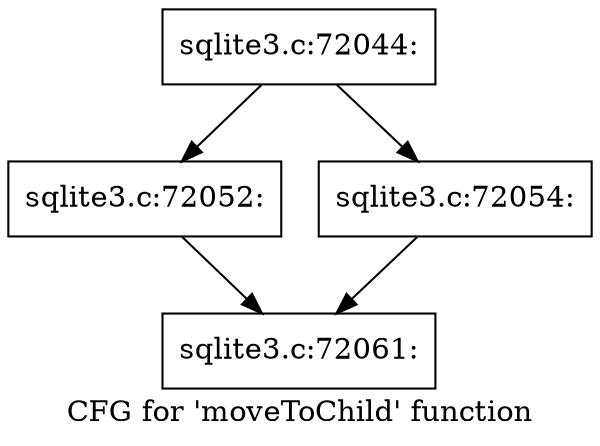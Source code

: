 digraph "CFG for 'moveToChild' function" {
	label="CFG for 'moveToChild' function";

	Node0x55c0f7f80210 [shape=record,label="{sqlite3.c:72044:}"];
	Node0x55c0f7f80210 -> Node0x55c0f7f88cb0;
	Node0x55c0f7f80210 -> Node0x55c0f7f88d00;
	Node0x55c0f7f88cb0 [shape=record,label="{sqlite3.c:72052:}"];
	Node0x55c0f7f88cb0 -> Node0x55c0f7f80390;
	Node0x55c0f7f88d00 [shape=record,label="{sqlite3.c:72054:}"];
	Node0x55c0f7f88d00 -> Node0x55c0f7f80390;
	Node0x55c0f7f80390 [shape=record,label="{sqlite3.c:72061:}"];
}

